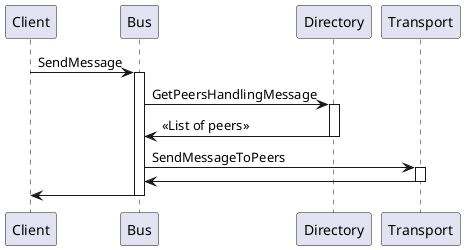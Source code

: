 @startuml
Client -> Bus: SendMessage
activate Bus
Bus -> Directory: GetPeersHandlingMessage
activate Directory
Directory->Bus: <<List of peers>>
deactivate Directory
Bus->Transport: SendMessageToPeers
activate Transport
Transport->Bus
deactivate Transport
Bus->Client
deactivate Bus
@enduml
